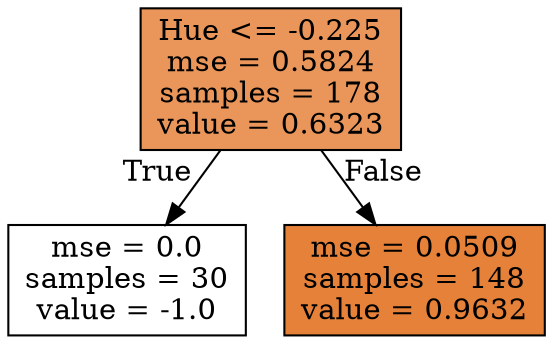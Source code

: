 digraph Tree {
node [shape=box, style="filled", color="black"] ;
graph [ranksep=equally, splines=polyline] ;
0 [label="Hue <= -0.225\nmse = 0.5824\nsamples = 178\nvalue = 0.6323", fillcolor="#e58139d4"] ;
1 [label="mse = 0.0\nsamples = 30\nvalue = -1.0", fillcolor="#e5813900"] ;
0 -> 1 [labeldistance=2.5, labelangle=45, headlabel="True"] ;
2 [label="mse = 0.0509\nsamples = 148\nvalue = 0.9632", fillcolor="#e58139ff"] ;
0 -> 2 [labeldistance=2.5, labelangle=-45, headlabel="False"] ;
{rank=same ; 0} ;
{rank=same ; 1; 2} ;
}